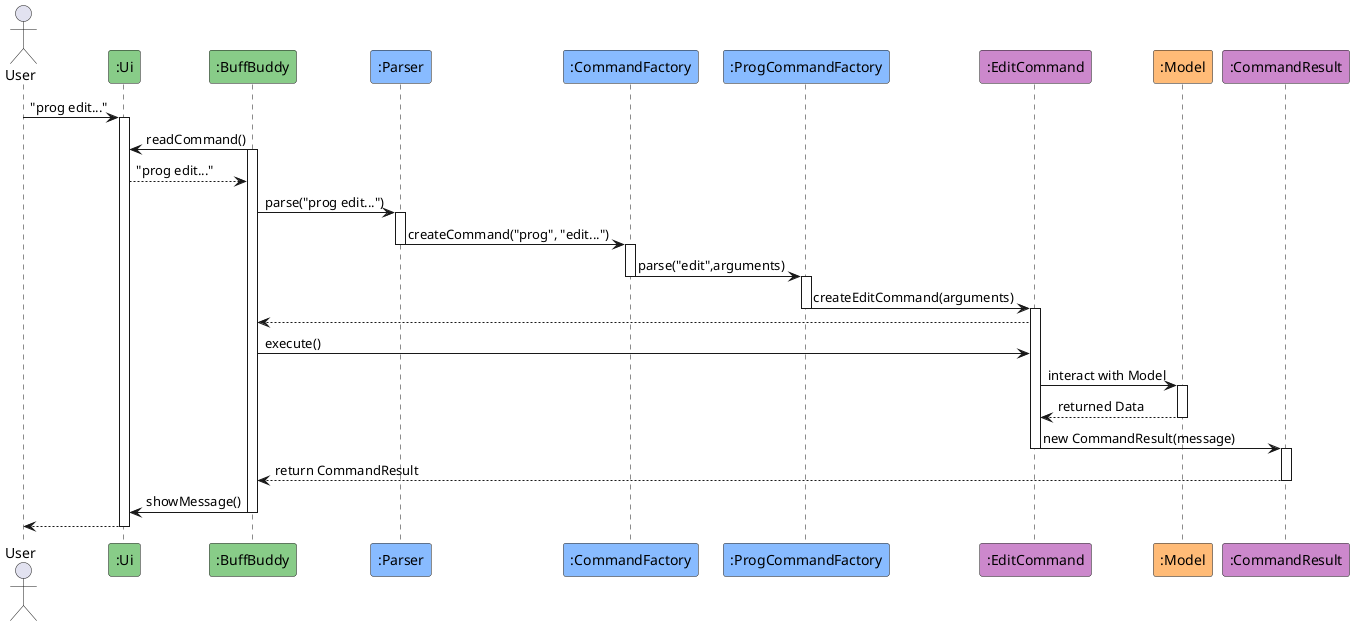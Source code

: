 @startuml
actor User
participant ":Ui" as Ui #88cc88
participant ":BuffBuddy" as BuffBuddy #88cc88
participant ":Parser" as Parser #88bbff
participant ":CommandFactory" as CommandFactory #88bbff
participant ":ProgCommandFactory" as ProgCommandFactory #88bbff
participant ":EditCommand" as Command #cc88cc
participant ":Model" as Model #ffbb77
participant ":CommandResult" as CommandResult #cc88cc





User -> Ui : "prog edit..."
activate Ui
BuffBuddy -> Ui: readCommand()
activate BuffBuddy
Ui --> BuffBuddy : "prog edit..."

BuffBuddy -> Parser : parse("prog edit...")
activate Parser

Parser -> CommandFactory : createCommand("prog", "edit...")
deactivate Parser
activate CommandFactory

CommandFactory -> ProgCommandFactory : parse("edit",arguments)
deactivate CommandFactory
activate ProgCommandFactory


ProgCommandFactory -> Command : createEditCommand(arguments)
deactivate ProgCommandFactory

activate Command
BuffBuddy <-- Command

BuffBuddy -> Command : execute()


Command -> Model : interact with Model
activate Model
Command <-- Model: returned Data
deactivate Model


Command -> CommandResult: new CommandResult(message)

deactivate Command
activate CommandResult
BuffBuddy <-- CommandResult : return CommandResult
deactivate CommandResult
BuffBuddy -> Ui : showMessage()
deactivate BuffBuddy

User <-- Ui
deactivate Ui

@enduml